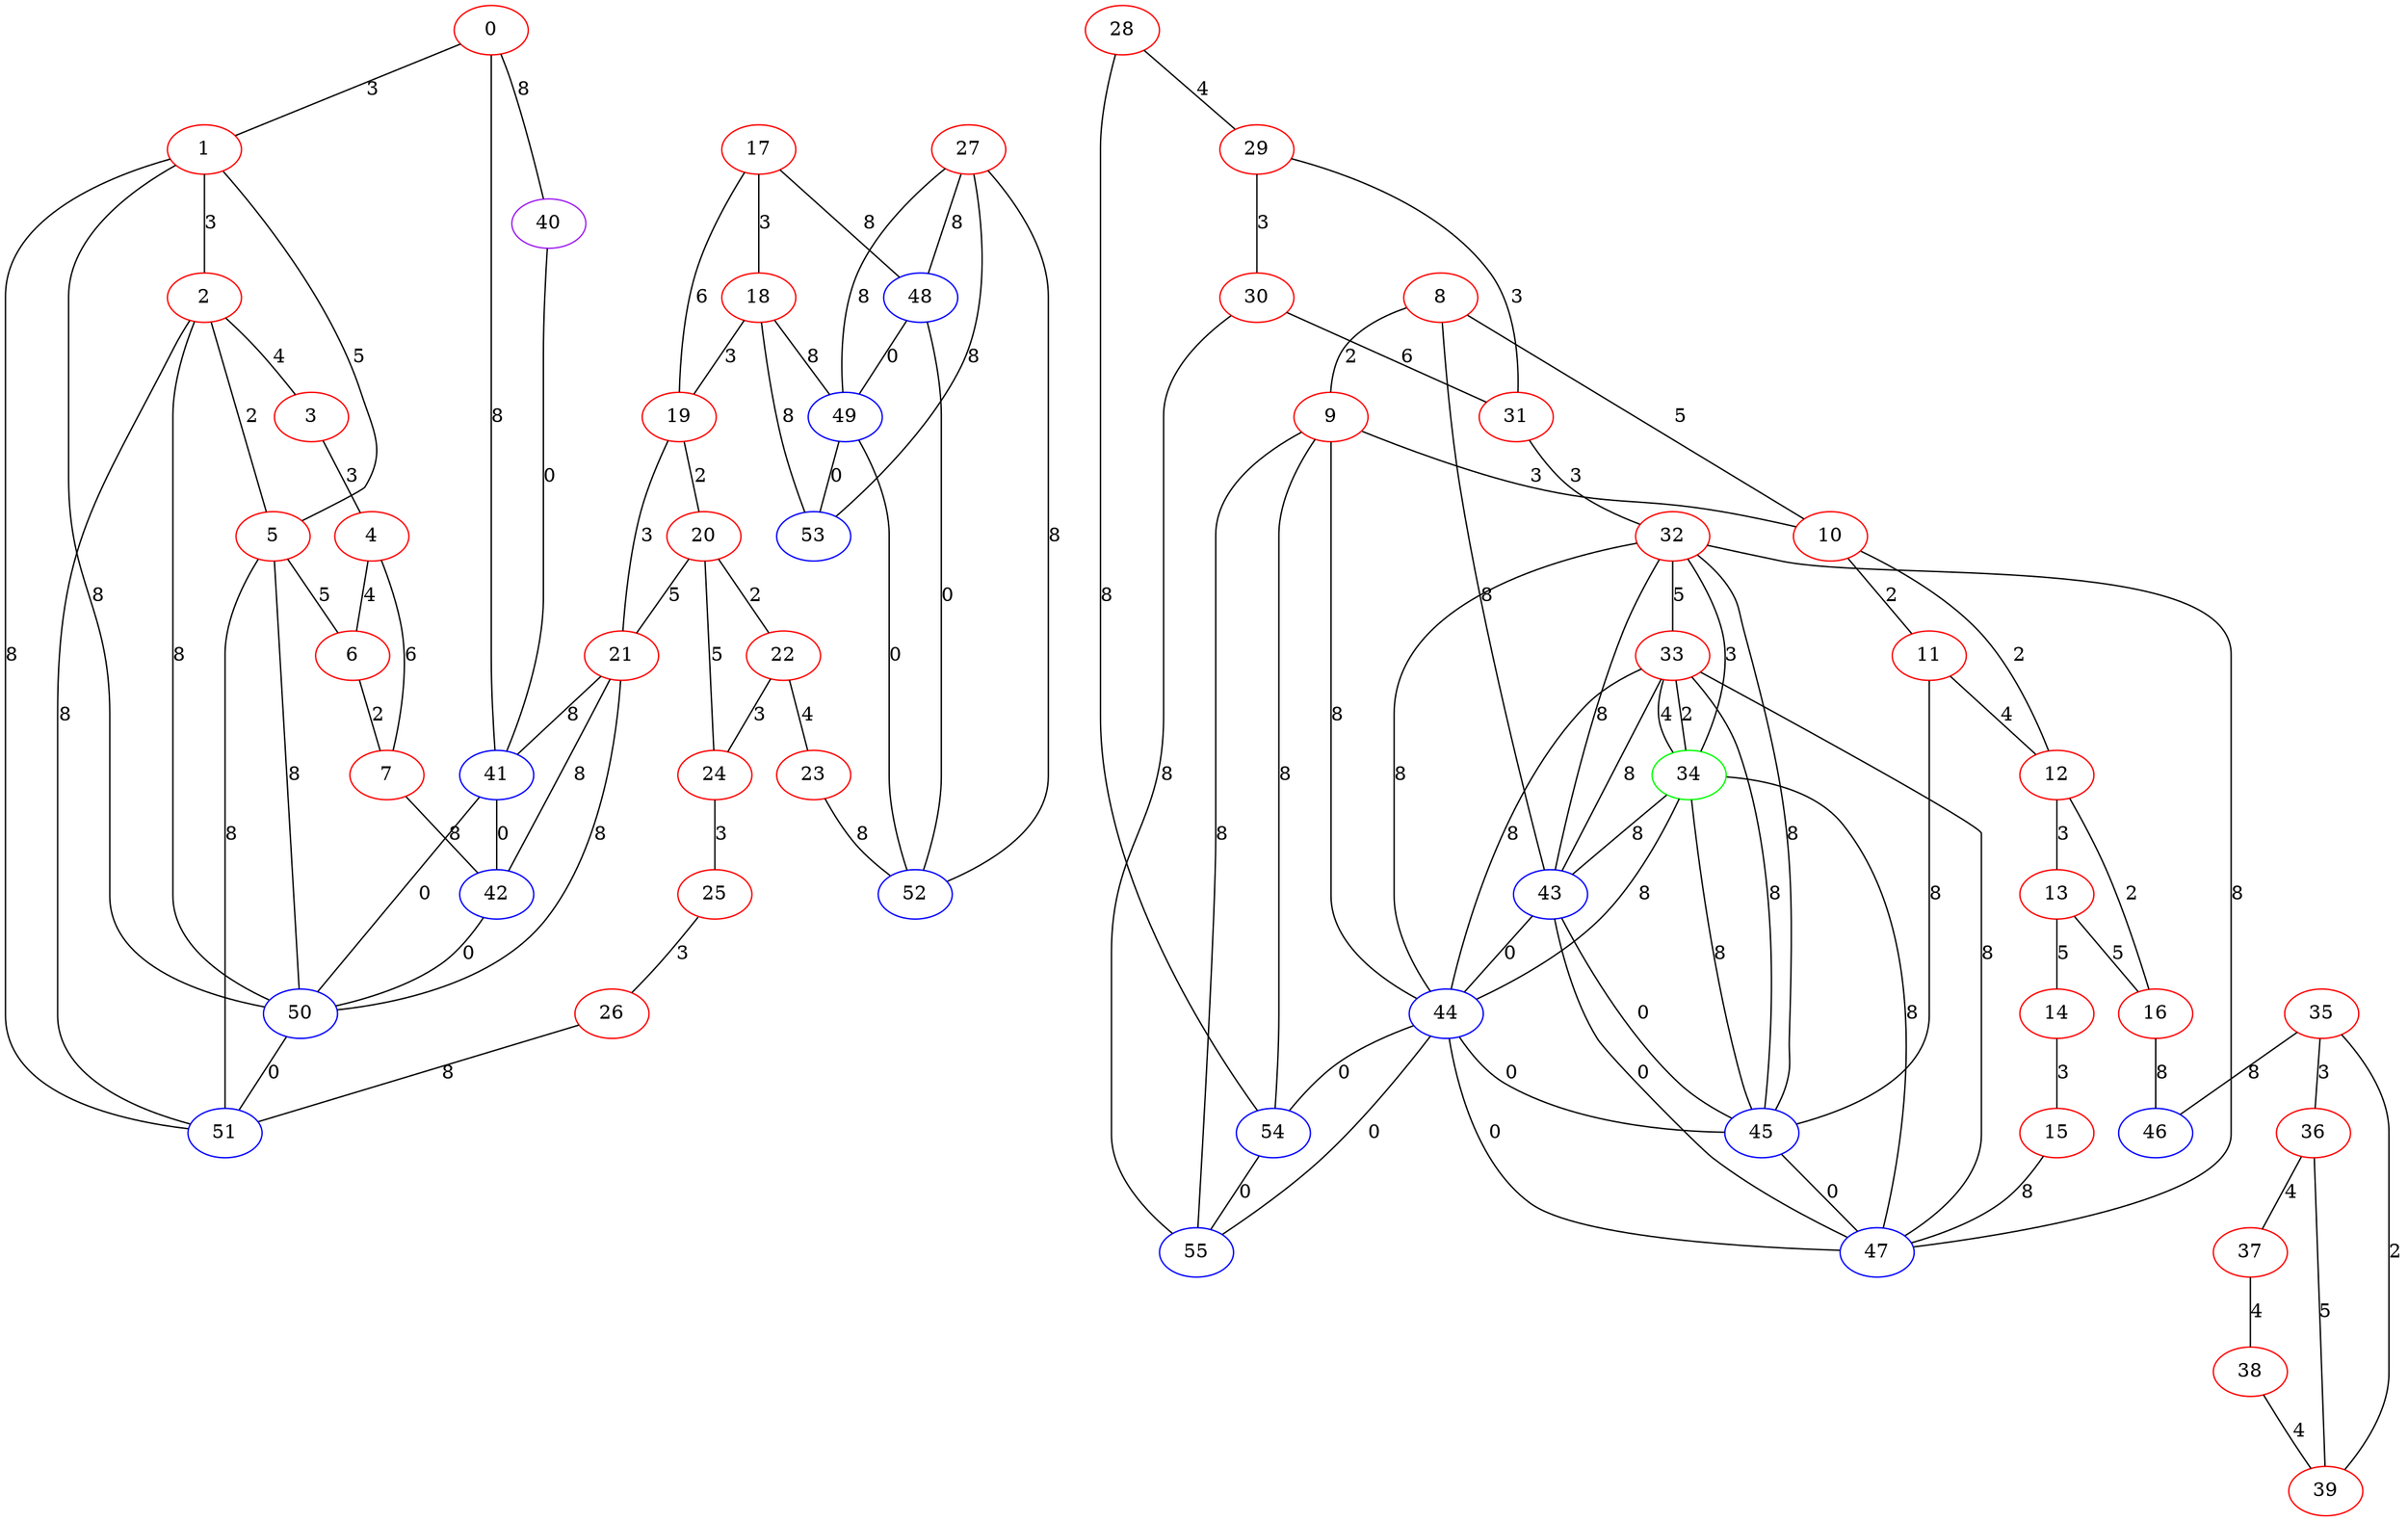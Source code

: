 graph "" {
0 [color=red, weight=1];
1 [color=red, weight=1];
2 [color=red, weight=1];
3 [color=red, weight=1];
4 [color=red, weight=1];
5 [color=red, weight=1];
6 [color=red, weight=1];
7 [color=red, weight=1];
8 [color=red, weight=1];
9 [color=red, weight=1];
10 [color=red, weight=1];
11 [color=red, weight=1];
12 [color=red, weight=1];
13 [color=red, weight=1];
14 [color=red, weight=1];
15 [color=red, weight=1];
16 [color=red, weight=1];
17 [color=red, weight=1];
18 [color=red, weight=1];
19 [color=red, weight=1];
20 [color=red, weight=1];
21 [color=red, weight=1];
22 [color=red, weight=1];
23 [color=red, weight=1];
24 [color=red, weight=1];
25 [color=red, weight=1];
26 [color=red, weight=1];
27 [color=red, weight=1];
28 [color=red, weight=1];
29 [color=red, weight=1];
30 [color=red, weight=1];
31 [color=red, weight=1];
32 [color=red, weight=1];
33 [color=red, weight=1];
34 [color=green, weight=2];
35 [color=red, weight=1];
36 [color=red, weight=1];
37 [color=red, weight=1];
38 [color=red, weight=1];
39 [color=red, weight=1];
40 [color=purple, weight=4];
41 [color=blue, weight=3];
42 [color=blue, weight=3];
43 [color=blue, weight=3];
44 [color=blue, weight=3];
45 [color=blue, weight=3];
46 [color=blue, weight=3];
47 [color=blue, weight=3];
48 [color=blue, weight=3];
49 [color=blue, weight=3];
50 [color=blue, weight=3];
51 [color=blue, weight=3];
52 [color=blue, weight=3];
53 [color=blue, weight=3];
54 [color=blue, weight=3];
55 [color=blue, weight=3];
0 -- 40  [key=0, label=8];
0 -- 1  [key=0, label=3];
0 -- 41  [key=0, label=8];
1 -- 51  [key=0, label=8];
1 -- 2  [key=0, label=3];
1 -- 50  [key=0, label=8];
1 -- 5  [key=0, label=5];
2 -- 50  [key=0, label=8];
2 -- 3  [key=0, label=4];
2 -- 5  [key=0, label=2];
2 -- 51  [key=0, label=8];
3 -- 4  [key=0, label=3];
4 -- 6  [key=0, label=4];
4 -- 7  [key=0, label=6];
5 -- 51  [key=0, label=8];
5 -- 50  [key=0, label=8];
5 -- 6  [key=0, label=5];
6 -- 7  [key=0, label=2];
7 -- 42  [key=0, label=8];
8 -- 9  [key=0, label=2];
8 -- 10  [key=0, label=5];
8 -- 43  [key=0, label=8];
9 -- 10  [key=0, label=3];
9 -- 44  [key=0, label=8];
9 -- 54  [key=0, label=8];
9 -- 55  [key=0, label=8];
10 -- 11  [key=0, label=2];
10 -- 12  [key=0, label=2];
11 -- 12  [key=0, label=4];
11 -- 45  [key=0, label=8];
12 -- 16  [key=0, label=2];
12 -- 13  [key=0, label=3];
13 -- 16  [key=0, label=5];
13 -- 14  [key=0, label=5];
14 -- 15  [key=0, label=3];
15 -- 47  [key=0, label=8];
16 -- 46  [key=0, label=8];
17 -- 48  [key=0, label=8];
17 -- 18  [key=0, label=3];
17 -- 19  [key=0, label=6];
18 -- 19  [key=0, label=3];
18 -- 53  [key=0, label=8];
18 -- 49  [key=0, label=8];
19 -- 20  [key=0, label=2];
19 -- 21  [key=0, label=3];
20 -- 24  [key=0, label=5];
20 -- 21  [key=0, label=5];
20 -- 22  [key=0, label=2];
21 -- 41  [key=0, label=8];
21 -- 42  [key=0, label=8];
21 -- 50  [key=0, label=8];
22 -- 24  [key=0, label=3];
22 -- 23  [key=0, label=4];
23 -- 52  [key=0, label=8];
24 -- 25  [key=0, label=3];
25 -- 26  [key=0, label=3];
26 -- 51  [key=0, label=8];
27 -- 48  [key=0, label=8];
27 -- 49  [key=0, label=8];
27 -- 52  [key=0, label=8];
27 -- 53  [key=0, label=8];
28 -- 29  [key=0, label=4];
28 -- 54  [key=0, label=8];
29 -- 30  [key=0, label=3];
29 -- 31  [key=0, label=3];
30 -- 55  [key=0, label=8];
30 -- 31  [key=0, label=6];
31 -- 32  [key=0, label=3];
32 -- 33  [key=0, label=5];
32 -- 34  [key=0, label=3];
32 -- 43  [key=0, label=8];
32 -- 44  [key=0, label=8];
32 -- 45  [key=0, label=8];
32 -- 47  [key=0, label=8];
33 -- 34  [key=0, label=2];
33 -- 34  [key=1, label=4];
33 -- 43  [key=0, label=8];
33 -- 44  [key=0, label=8];
33 -- 45  [key=0, label=8];
33 -- 47  [key=0, label=8];
34 -- 43  [key=0, label=8];
34 -- 44  [key=0, label=8];
34 -- 45  [key=0, label=8];
34 -- 47  [key=0, label=8];
35 -- 36  [key=0, label=3];
35 -- 46  [key=0, label=8];
35 -- 39  [key=0, label=2];
36 -- 37  [key=0, label=4];
36 -- 39  [key=0, label=5];
37 -- 38  [key=0, label=4];
38 -- 39  [key=0, label=4];
40 -- 41  [key=0, label=0];
41 -- 42  [key=0, label=0];
41 -- 50  [key=0, label=0];
42 -- 50  [key=0, label=0];
43 -- 44  [key=0, label=0];
43 -- 45  [key=0, label=0];
43 -- 47  [key=0, label=0];
44 -- 45  [key=0, label=0];
44 -- 47  [key=0, label=0];
44 -- 54  [key=0, label=0];
44 -- 55  [key=0, label=0];
45 -- 47  [key=0, label=0];
48 -- 49  [key=0, label=0];
48 -- 52  [key=0, label=0];
49 -- 52  [key=0, label=0];
49 -- 53  [key=0, label=0];
50 -- 51  [key=0, label=0];
54 -- 55  [key=0, label=0];
}
